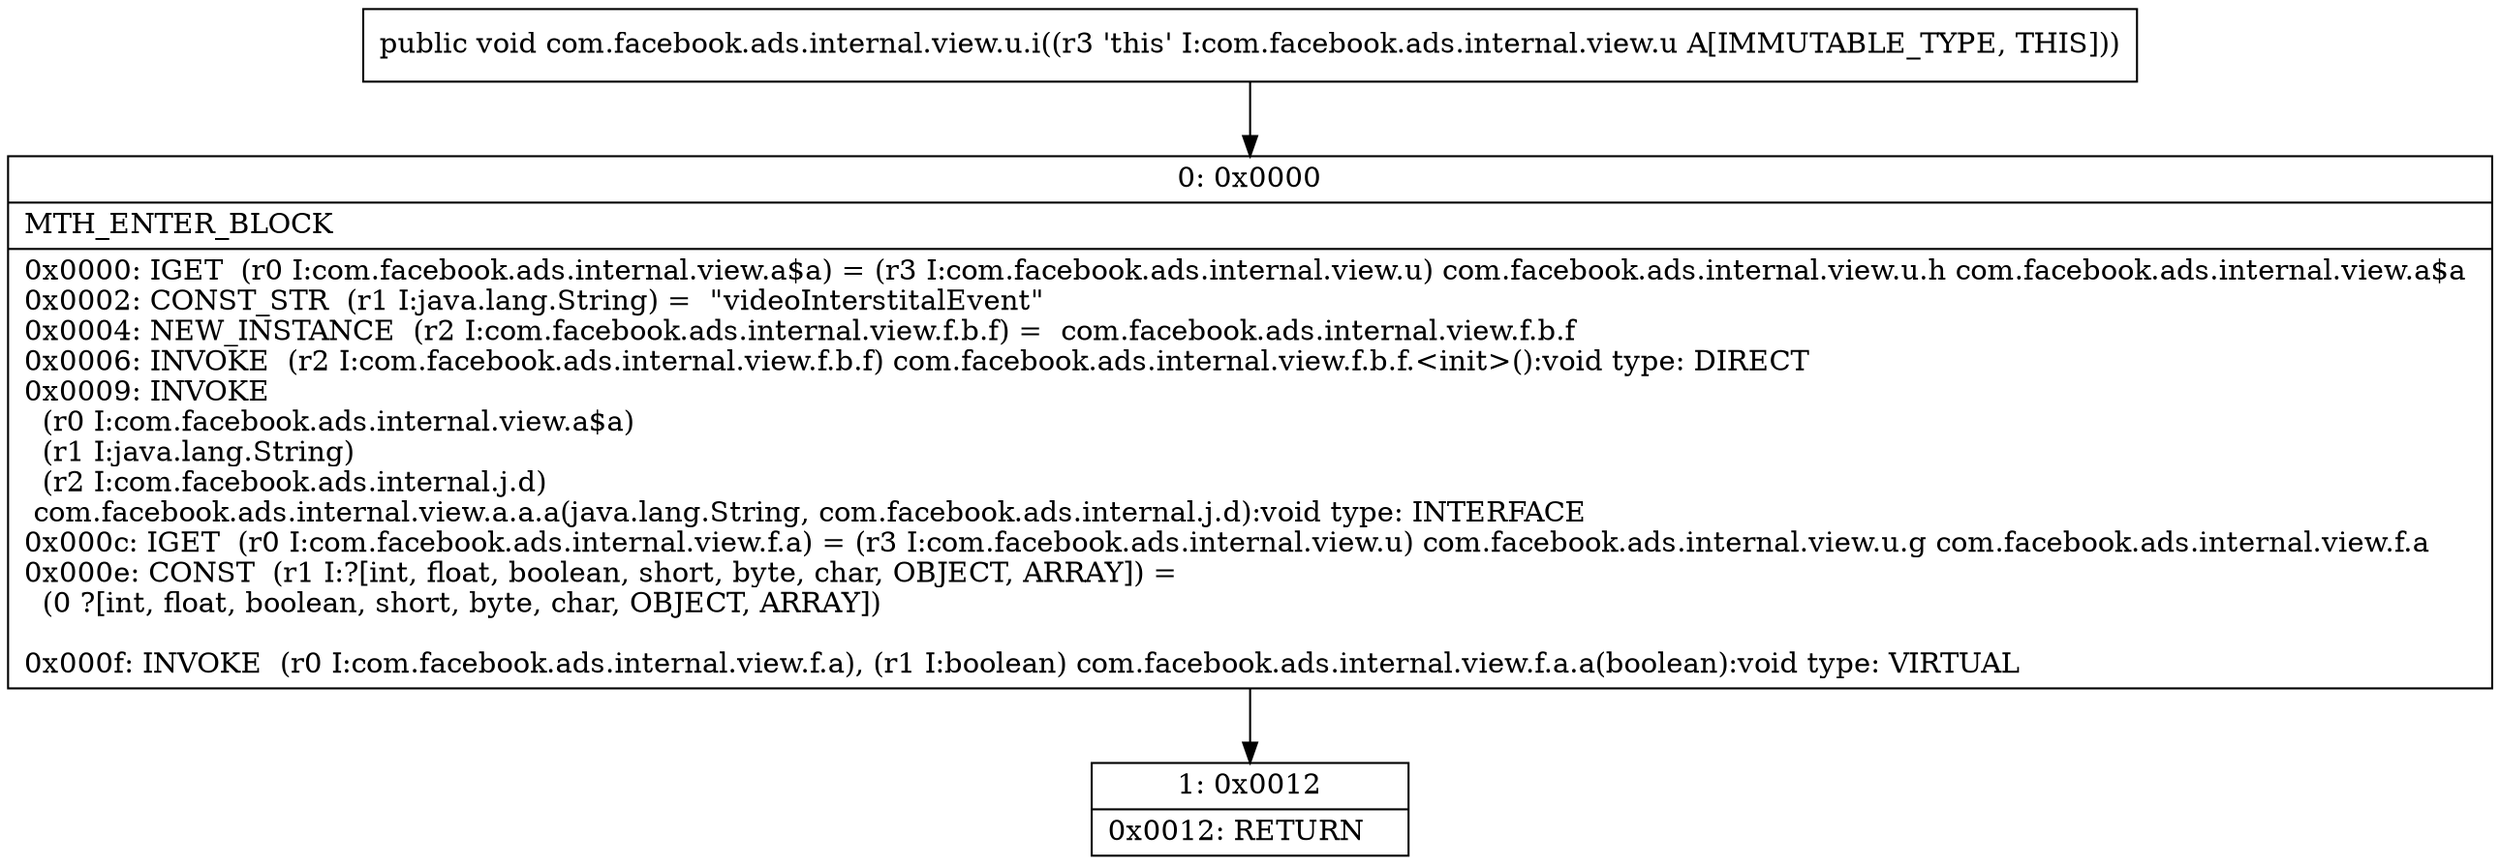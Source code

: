 digraph "CFG forcom.facebook.ads.internal.view.u.i()V" {
Node_0 [shape=record,label="{0\:\ 0x0000|MTH_ENTER_BLOCK\l|0x0000: IGET  (r0 I:com.facebook.ads.internal.view.a$a) = (r3 I:com.facebook.ads.internal.view.u) com.facebook.ads.internal.view.u.h com.facebook.ads.internal.view.a$a \l0x0002: CONST_STR  (r1 I:java.lang.String) =  \"videoInterstitalEvent\" \l0x0004: NEW_INSTANCE  (r2 I:com.facebook.ads.internal.view.f.b.f) =  com.facebook.ads.internal.view.f.b.f \l0x0006: INVOKE  (r2 I:com.facebook.ads.internal.view.f.b.f) com.facebook.ads.internal.view.f.b.f.\<init\>():void type: DIRECT \l0x0009: INVOKE  \l  (r0 I:com.facebook.ads.internal.view.a$a)\l  (r1 I:java.lang.String)\l  (r2 I:com.facebook.ads.internal.j.d)\l com.facebook.ads.internal.view.a.a.a(java.lang.String, com.facebook.ads.internal.j.d):void type: INTERFACE \l0x000c: IGET  (r0 I:com.facebook.ads.internal.view.f.a) = (r3 I:com.facebook.ads.internal.view.u) com.facebook.ads.internal.view.u.g com.facebook.ads.internal.view.f.a \l0x000e: CONST  (r1 I:?[int, float, boolean, short, byte, char, OBJECT, ARRAY]) = \l  (0 ?[int, float, boolean, short, byte, char, OBJECT, ARRAY])\l \l0x000f: INVOKE  (r0 I:com.facebook.ads.internal.view.f.a), (r1 I:boolean) com.facebook.ads.internal.view.f.a.a(boolean):void type: VIRTUAL \l}"];
Node_1 [shape=record,label="{1\:\ 0x0012|0x0012: RETURN   \l}"];
MethodNode[shape=record,label="{public void com.facebook.ads.internal.view.u.i((r3 'this' I:com.facebook.ads.internal.view.u A[IMMUTABLE_TYPE, THIS])) }"];
MethodNode -> Node_0;
Node_0 -> Node_1;
}

